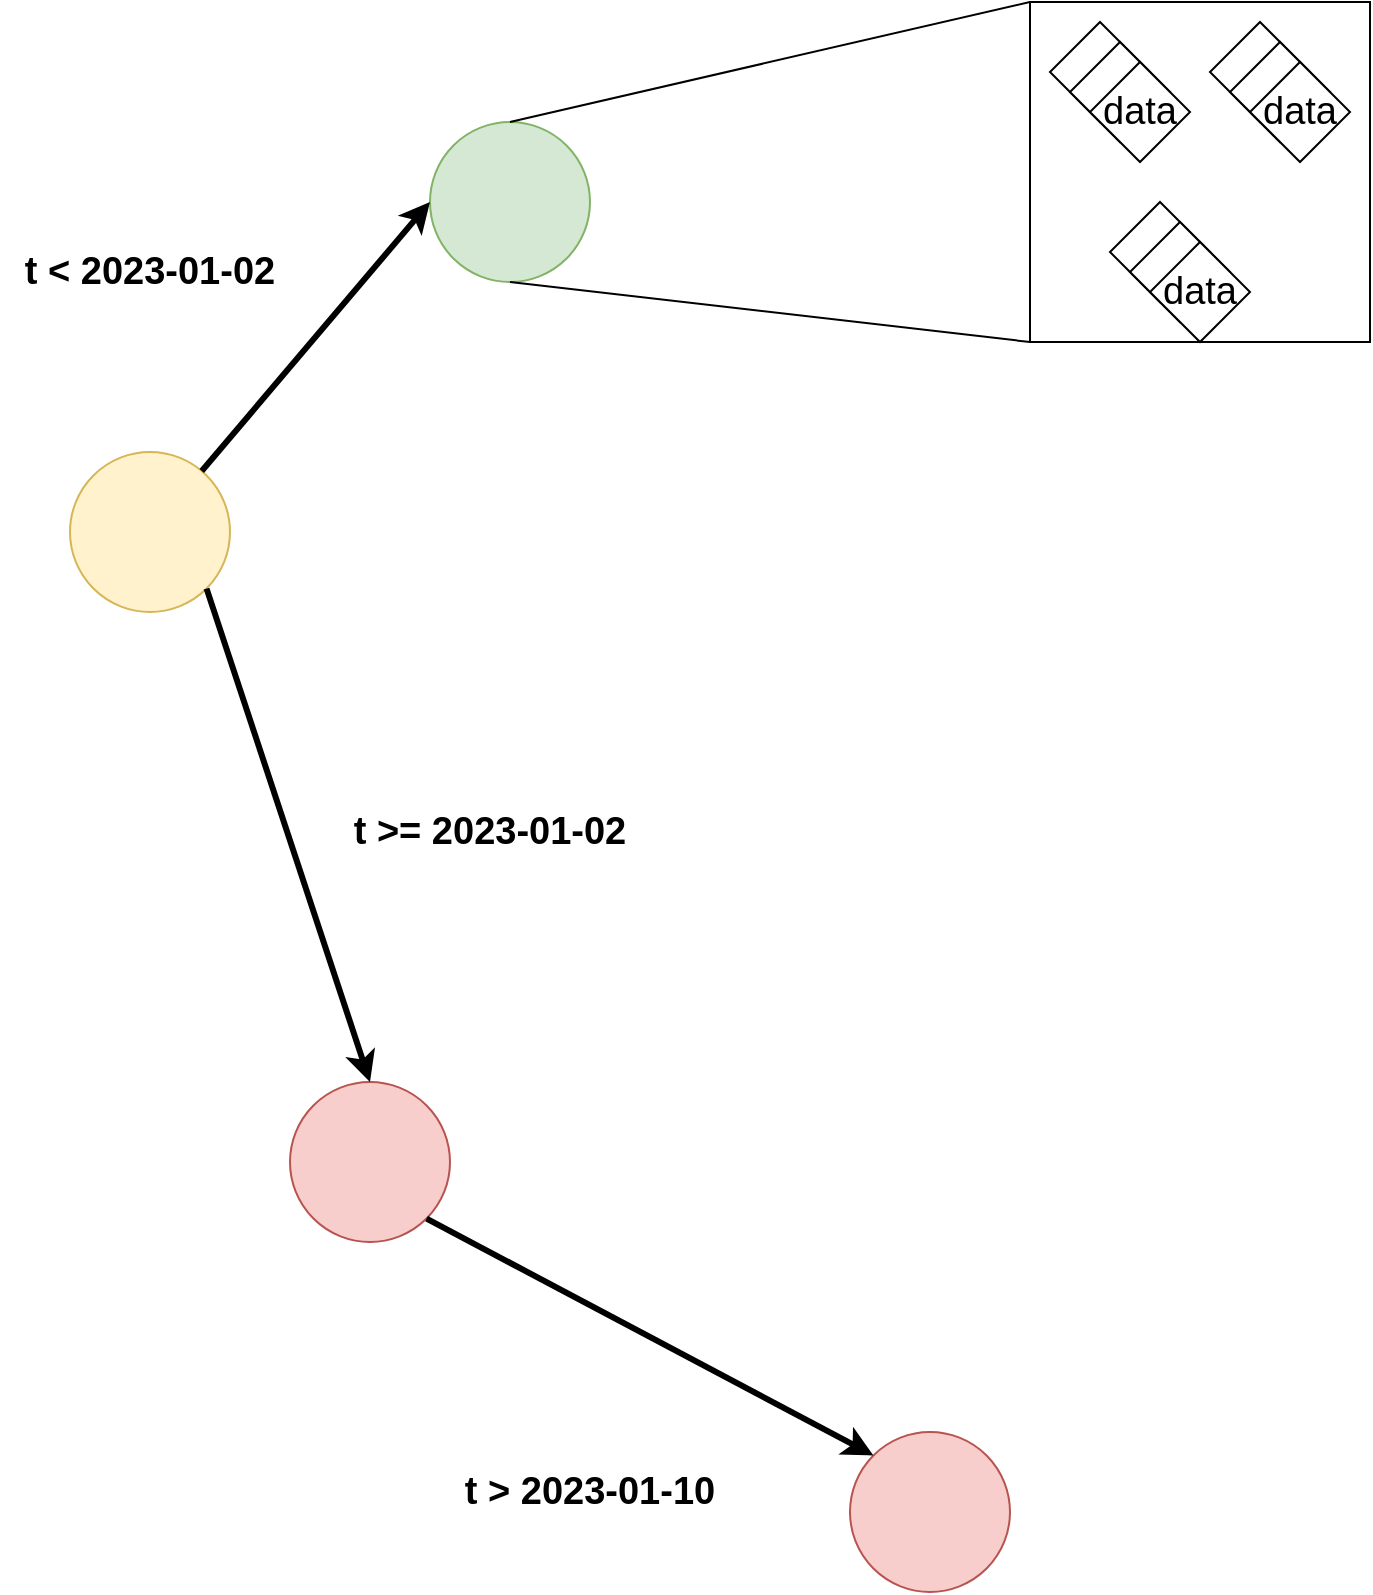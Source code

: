 <mxfile version="20.8.10" type="device"><diagram name="Page-1" id="PKUaA40NtwjWLnYCLqpq"><mxGraphModel dx="1434" dy="878" grid="1" gridSize="10" guides="1" tooltips="1" connect="1" arrows="1" fold="1" page="1" pageScale="1" pageWidth="850" pageHeight="1100" math="0" shadow="0"><root><mxCell id="0"/><mxCell id="1" parent="0"/><mxCell id="9h3pWEvdbMK2j-ENRnaW-1" value="" style="ellipse;whiteSpace=wrap;html=1;aspect=fixed;fillColor=#fff2cc;strokeColor=#d6b656;" vertex="1" parent="1"><mxGeometry x="90" y="265" width="80" height="80" as="geometry"/></mxCell><mxCell id="9h3pWEvdbMK2j-ENRnaW-2" value="" style="ellipse;whiteSpace=wrap;html=1;aspect=fixed;fillColor=#f8cecc;strokeColor=#b85450;" vertex="1" parent="1"><mxGeometry x="200" y="580" width="80" height="80" as="geometry"/></mxCell><mxCell id="9h3pWEvdbMK2j-ENRnaW-3" value="" style="ellipse;whiteSpace=wrap;html=1;aspect=fixed;fillColor=#d5e8d4;strokeColor=#82b366;" vertex="1" parent="1"><mxGeometry x="270" y="100" width="80" height="80" as="geometry"/></mxCell><mxCell id="9h3pWEvdbMK2j-ENRnaW-4" value="" style="ellipse;whiteSpace=wrap;html=1;aspect=fixed;fillColor=#f8cecc;strokeColor=#b85450;" vertex="1" parent="1"><mxGeometry x="480" y="755" width="80" height="80" as="geometry"/></mxCell><mxCell id="9h3pWEvdbMK2j-ENRnaW-5" value="" style="endArrow=classic;html=1;rounded=0;entryX=0;entryY=0.5;entryDx=0;entryDy=0;strokeWidth=3;" edge="1" parent="1" source="9h3pWEvdbMK2j-ENRnaW-1" target="9h3pWEvdbMK2j-ENRnaW-3"><mxGeometry width="50" height="50" relative="1" as="geometry"><mxPoint x="400" y="480" as="sourcePoint"/><mxPoint x="450" y="430" as="targetPoint"/></mxGeometry></mxCell><mxCell id="9h3pWEvdbMK2j-ENRnaW-6" value="" style="endArrow=classic;html=1;rounded=0;exitX=1;exitY=1;exitDx=0;exitDy=0;entryX=0.5;entryY=0;entryDx=0;entryDy=0;strokeWidth=3;" edge="1" parent="1" source="9h3pWEvdbMK2j-ENRnaW-1" target="9h3pWEvdbMK2j-ENRnaW-2"><mxGeometry width="50" height="50" relative="1" as="geometry"><mxPoint x="400" y="480" as="sourcePoint"/><mxPoint x="450" y="430" as="targetPoint"/></mxGeometry></mxCell><mxCell id="9h3pWEvdbMK2j-ENRnaW-7" value="" style="endArrow=classic;html=1;rounded=0;exitX=1;exitY=1;exitDx=0;exitDy=0;entryX=0;entryY=0;entryDx=0;entryDy=0;strokeWidth=3;" edge="1" parent="1" source="9h3pWEvdbMK2j-ENRnaW-2" target="9h3pWEvdbMK2j-ENRnaW-4"><mxGeometry width="50" height="50" relative="1" as="geometry"><mxPoint x="168.284" y="343.284" as="sourcePoint"/><mxPoint x="280" y="460" as="targetPoint"/></mxGeometry></mxCell><mxCell id="9h3pWEvdbMK2j-ENRnaW-8" value="&lt;b style=&quot;border-color: var(--border-color);&quot;&gt;&lt;font style=&quot;border-color: var(--border-color); font-size: 19px;&quot;&gt;t &amp;gt; 2023-01-10&lt;/font&gt;&lt;/b&gt;" style="text;html=1;strokeColor=none;fillColor=none;align=center;verticalAlign=middle;whiteSpace=wrap;rounded=0;" vertex="1" parent="1"><mxGeometry x="275" y="770" width="150" height="30" as="geometry"/></mxCell><mxCell id="9h3pWEvdbMK2j-ENRnaW-9" value="&lt;b style=&quot;border-color: var(--border-color);&quot;&gt;&lt;font style=&quot;border-color: var(--border-color); font-size: 19px;&quot;&gt;t &amp;gt;= 2023-01-02&lt;/font&gt;&lt;/b&gt;" style="text;html=1;strokeColor=none;fillColor=none;align=center;verticalAlign=middle;whiteSpace=wrap;rounded=0;" vertex="1" parent="1"><mxGeometry x="220" y="440" width="160" height="30" as="geometry"/></mxCell><mxCell id="9h3pWEvdbMK2j-ENRnaW-10" value="&lt;b&gt;&lt;font style=&quot;font-size: 19px;&quot;&gt;t &amp;lt; 2023-01-02&lt;/font&gt;&lt;/b&gt;" style="text;html=1;strokeColor=none;fillColor=none;align=center;verticalAlign=middle;whiteSpace=wrap;rounded=0;" vertex="1" parent="1"><mxGeometry x="55" y="160" width="150" height="30" as="geometry"/></mxCell><mxCell id="9h3pWEvdbMK2j-ENRnaW-12" value="" style="whiteSpace=wrap;html=1;aspect=fixed;fontSize=19;" vertex="1" parent="1"><mxGeometry x="570" y="40" width="170" height="170" as="geometry"/></mxCell><mxCell id="9h3pWEvdbMK2j-ENRnaW-13" value="" style="endArrow=none;html=1;rounded=0;strokeWidth=1;fontSize=19;exitX=0.5;exitY=0;exitDx=0;exitDy=0;entryX=0;entryY=0;entryDx=0;entryDy=0;" edge="1" parent="1" source="9h3pWEvdbMK2j-ENRnaW-3" target="9h3pWEvdbMK2j-ENRnaW-12"><mxGeometry width="50" height="50" relative="1" as="geometry"><mxPoint x="360" y="90" as="sourcePoint"/><mxPoint x="410" y="40" as="targetPoint"/></mxGeometry></mxCell><mxCell id="9h3pWEvdbMK2j-ENRnaW-14" value="" style="endArrow=none;html=1;rounded=0;strokeWidth=1;fontSize=19;exitX=0.5;exitY=1;exitDx=0;exitDy=0;entryX=0;entryY=1;entryDx=0;entryDy=0;" edge="1" parent="1" source="9h3pWEvdbMK2j-ENRnaW-3" target="9h3pWEvdbMK2j-ENRnaW-12"><mxGeometry width="50" height="50" relative="1" as="geometry"><mxPoint x="400" y="420" as="sourcePoint"/><mxPoint x="450" y="370" as="targetPoint"/></mxGeometry></mxCell><mxCell id="9h3pWEvdbMK2j-ENRnaW-15" value="" style="rhombus;whiteSpace=wrap;html=1;fontSize=19;" vertex="1" parent="1"><mxGeometry x="580" y="50" width="50" height="50" as="geometry"/></mxCell><mxCell id="9h3pWEvdbMK2j-ENRnaW-16" value="" style="rhombus;whiteSpace=wrap;html=1;fontSize=19;" vertex="1" parent="1"><mxGeometry x="590" y="60" width="50" height="50" as="geometry"/></mxCell><mxCell id="9h3pWEvdbMK2j-ENRnaW-17" value="data" style="rhombus;whiteSpace=wrap;html=1;fontSize=19;" vertex="1" parent="1"><mxGeometry x="600" y="70" width="50" height="50" as="geometry"/></mxCell><mxCell id="9h3pWEvdbMK2j-ENRnaW-21" value="" style="rhombus;whiteSpace=wrap;html=1;fontSize=19;" vertex="1" parent="1"><mxGeometry x="610" y="140" width="50" height="50" as="geometry"/></mxCell><mxCell id="9h3pWEvdbMK2j-ENRnaW-22" value="" style="rhombus;whiteSpace=wrap;html=1;fontSize=19;" vertex="1" parent="1"><mxGeometry x="620" y="150" width="50" height="50" as="geometry"/></mxCell><mxCell id="9h3pWEvdbMK2j-ENRnaW-23" value="data" style="rhombus;whiteSpace=wrap;html=1;fontSize=19;" vertex="1" parent="1"><mxGeometry x="630" y="160" width="50" height="50" as="geometry"/></mxCell><mxCell id="9h3pWEvdbMK2j-ENRnaW-24" value="" style="rhombus;whiteSpace=wrap;html=1;fontSize=19;" vertex="1" parent="1"><mxGeometry x="660" y="50" width="50" height="50" as="geometry"/></mxCell><mxCell id="9h3pWEvdbMK2j-ENRnaW-25" value="" style="rhombus;whiteSpace=wrap;html=1;fontSize=19;" vertex="1" parent="1"><mxGeometry x="670" y="60" width="50" height="50" as="geometry"/></mxCell><mxCell id="9h3pWEvdbMK2j-ENRnaW-26" value="data" style="rhombus;whiteSpace=wrap;html=1;fontSize=19;" vertex="1" parent="1"><mxGeometry x="680" y="70" width="50" height="50" as="geometry"/></mxCell></root></mxGraphModel></diagram></mxfile>